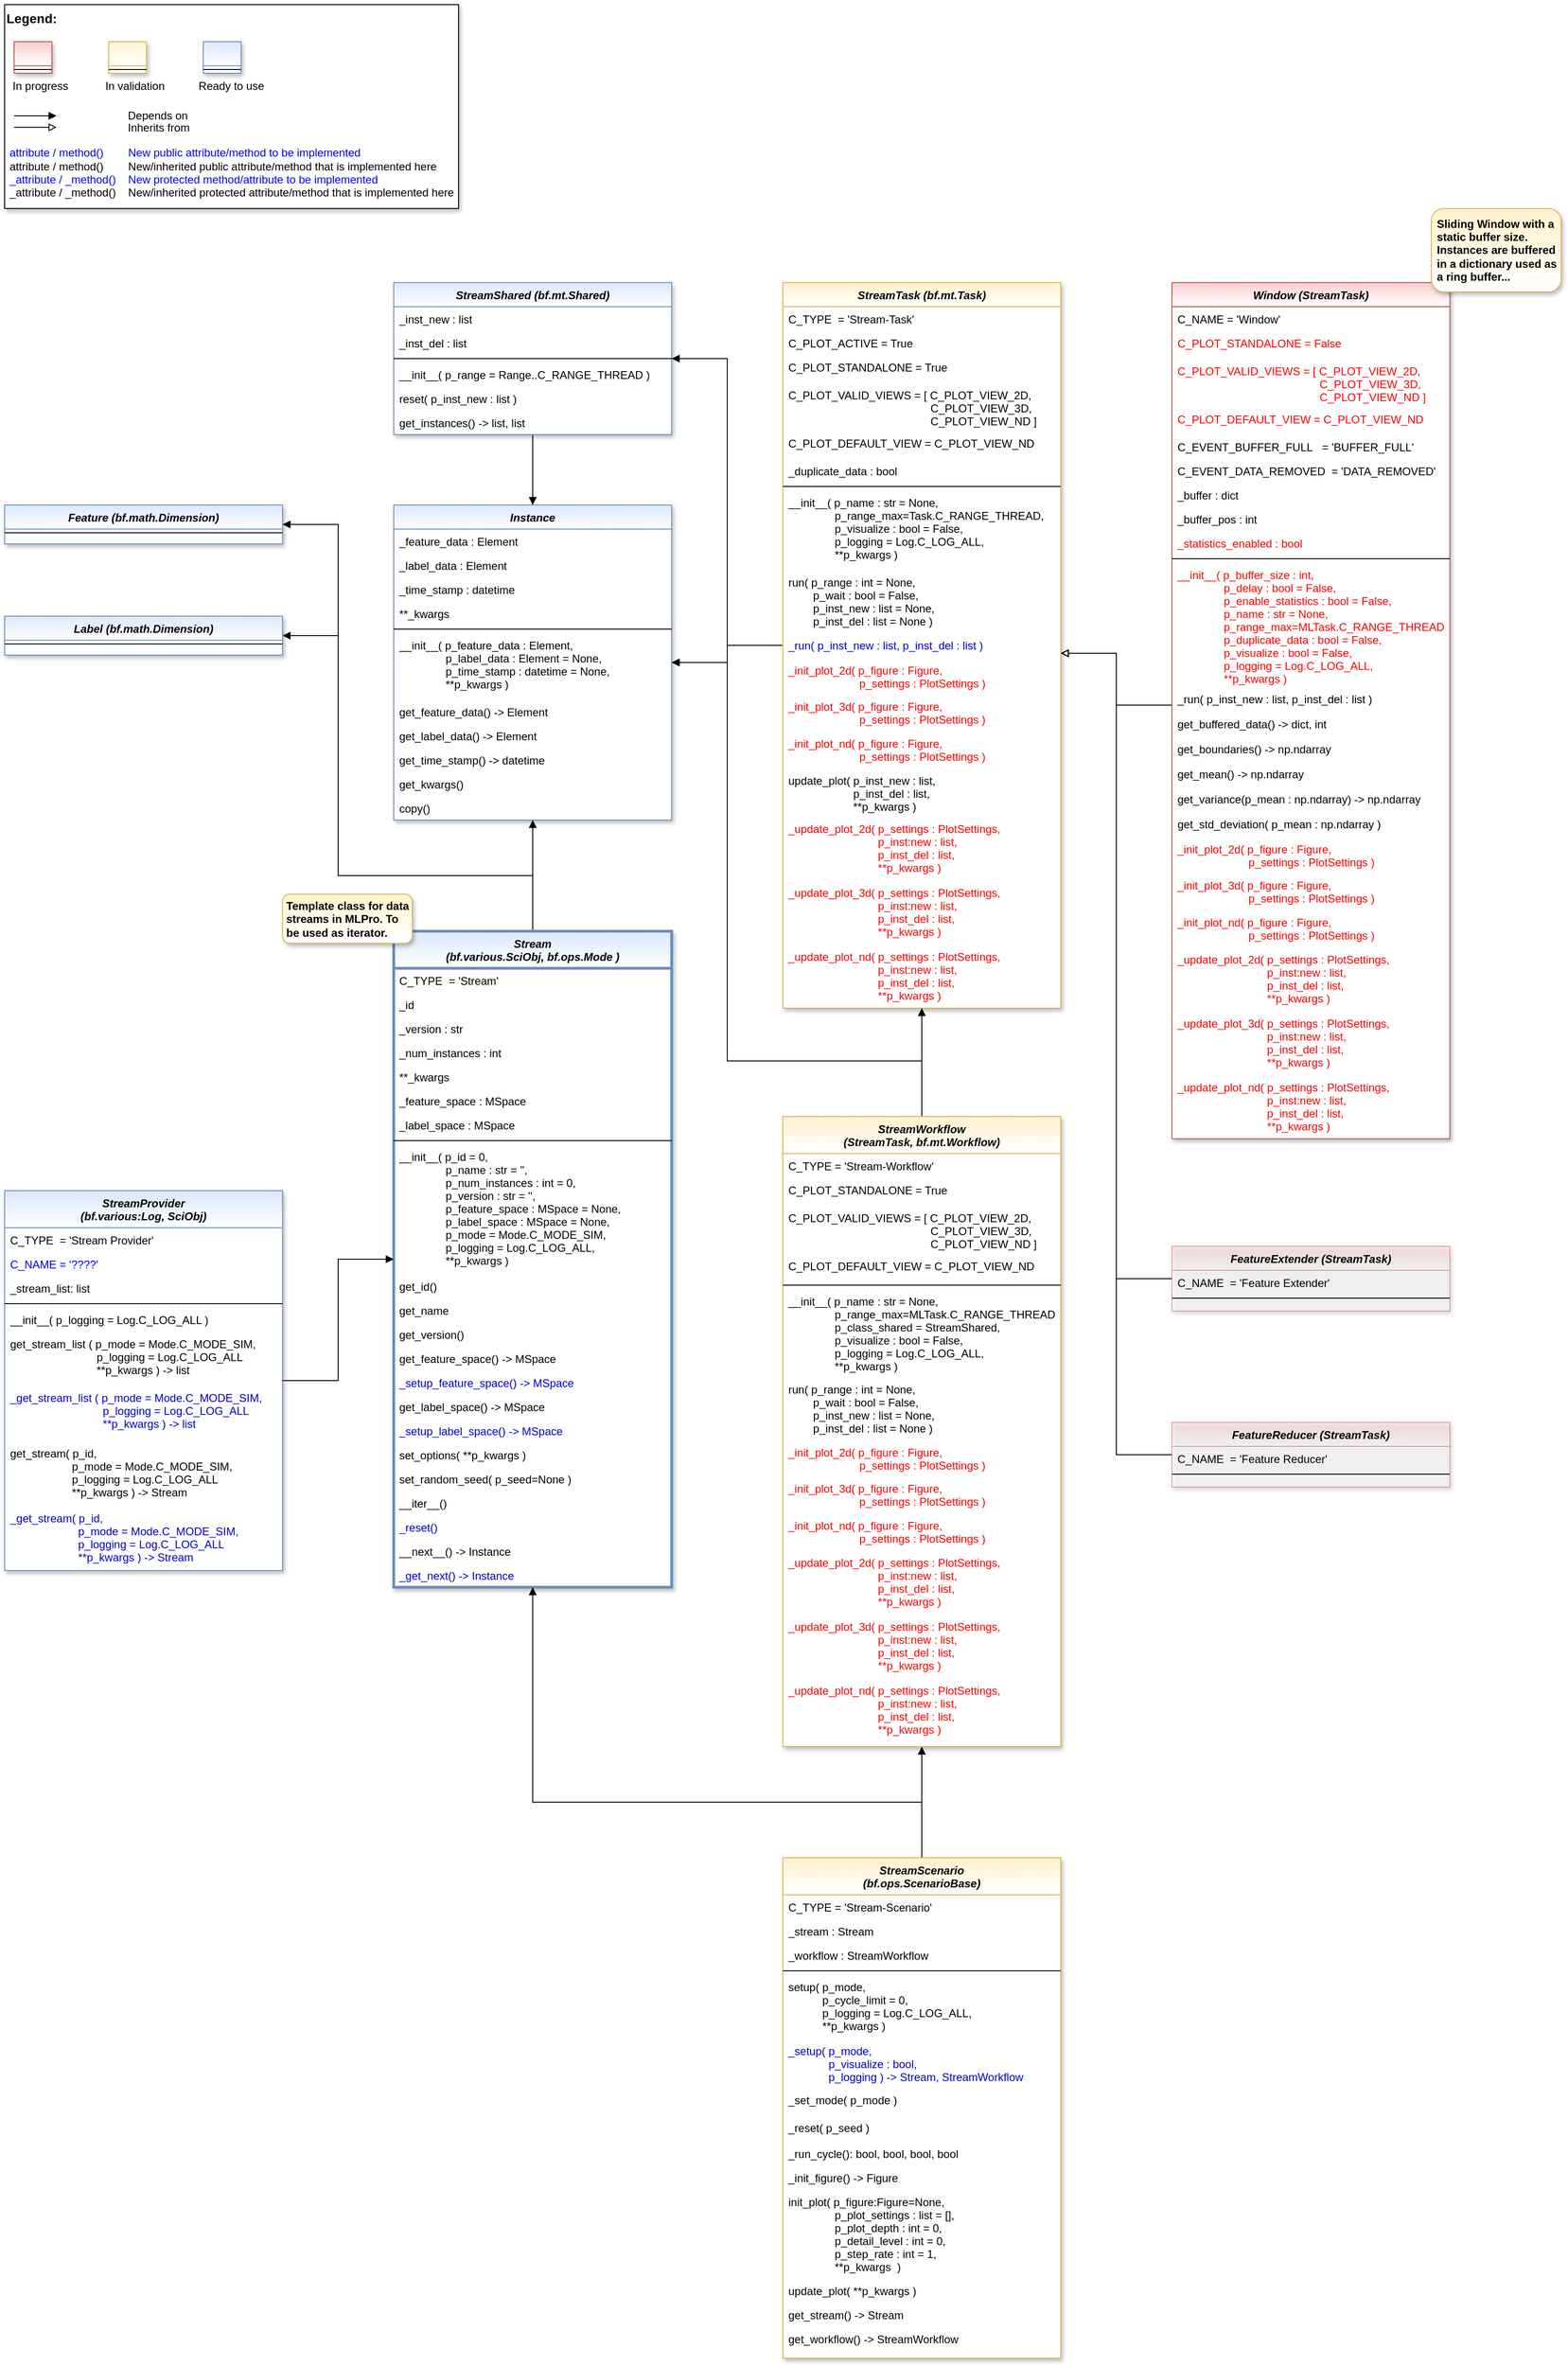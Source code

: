<mxfile version="20.3.0" type="device"><diagram id="C5RBs43oDa-KdzZeNtuy" name="Page-1"><mxGraphModel dx="1378" dy="905" grid="1" gridSize="10" guides="1" tooltips="1" connect="1" arrows="1" fold="1" page="1" pageScale="1" pageWidth="2336" pageHeight="1654" math="0" shadow="0"><root><mxCell id="WIyWlLk6GJQsqaUBKTNV-0"/><mxCell id="WIyWlLk6GJQsqaUBKTNV-1" parent="WIyWlLk6GJQsqaUBKTNV-0"/><mxCell id="fcJVb3HREh7NScvAmxeq-0" value="" style="group" parent="WIyWlLk6GJQsqaUBKTNV-1" vertex="1" connectable="0"><mxGeometry x="40" y="40" width="490" height="220" as="geometry"/></mxCell><mxCell id="fcJVb3HREh7NScvAmxeq-1" value="&lt;font color=&quot;#000000&quot; size=&quot;1&quot;&gt;&lt;b style=&quot;font-size: 14px&quot;&gt;Legend:&lt;br&gt;&lt;/b&gt;&lt;/font&gt;&lt;br&gt;&lt;br&gt;&lt;br&gt;&lt;font color=&quot;#0000ff&quot; style=&quot;font-size: 6px&quot;&gt;&lt;br&gt;&lt;/font&gt;&lt;span style=&quot;color: rgb(0 , 0 , 0)&quot;&gt;&lt;font style=&quot;font-size: 4px&quot;&gt;&amp;nbsp; &amp;nbsp;&lt;/font&gt;&amp;nbsp;In progress&amp;nbsp; &amp;nbsp; &amp;nbsp; &amp;nbsp; &amp;nbsp; &amp;nbsp; In validation&amp;nbsp; &amp;nbsp; &amp;nbsp; &amp;nbsp; &amp;nbsp; &amp;nbsp;Ready to use&lt;/span&gt;&lt;font color=&quot;#000000&quot;&gt;&amp;nbsp;&lt;br&gt;&lt;/font&gt;&lt;font color=&quot;#0000ff&quot;&gt;&lt;br&gt;&lt;br&gt;&lt;br&gt;&lt;br&gt;&amp;nbsp;attribute / method()&amp;nbsp; &amp;nbsp; &amp;nbsp; &amp;nbsp; New public attribute/method to be implemented&lt;/font&gt;&lt;br&gt;&lt;font color=&quot;#000000&quot;&gt;&amp;nbsp;&lt;/font&gt;&lt;font color=&quot;#000000&quot;&gt;attribute / method()&lt;span&gt;&#9;&lt;/span&gt;&amp;nbsp; &amp;nbsp; &amp;nbsp; &amp;nbsp;New/inherited public attribute/method that is implemented here&lt;br&gt;&lt;/font&gt;&lt;font color=&quot;#0000ff&quot;&gt;&amp;nbsp;_attribute /&amp;nbsp;&lt;/font&gt;&lt;font color=&quot;#0000ff&quot;&gt;_method()&amp;nbsp; &amp;nbsp; New protected method/attribute to be implemented&lt;/font&gt;&lt;br&gt;&lt;font color=&quot;#000000&quot;&gt;&amp;nbsp;_attribute / _method()&amp;nbsp; &amp;nbsp; New/inherited protected attribute/method that is implemented here&lt;br&gt;&lt;/font&gt;&lt;font color=&quot;#000000&quot;&gt;&lt;br&gt;&lt;br&gt;&lt;br&gt;&lt;br&gt;&lt;br&gt;&lt;/font&gt;" style="text;html=1;align=left;verticalAlign=top;whiteSpace=wrap;rounded=0;fontColor=#006600;strokeColor=#000000;shadow=1;fillColor=#ffffff;" parent="fcJVb3HREh7NScvAmxeq-0" vertex="1"><mxGeometry width="490.0" height="220" as="geometry"/></mxCell><mxCell id="fcJVb3HREh7NScvAmxeq-2" value="Depends on" style="endArrow=block;html=1;labelPosition=right;verticalLabelPosition=middle;align=left;verticalAlign=middle;endFill=1;fontSize=12;" parent="fcJVb3HREh7NScvAmxeq-0" edge="1"><mxGeometry x="-1623.125" y="-2180" width="51.042" height="50" as="geometry"><mxPoint x="10.208" y="120.003" as="sourcePoint"/><mxPoint x="55.991" y="120.003" as="targetPoint"/><mxPoint x="98" as="offset"/><Array as="points"><mxPoint x="30.625" y="120"/></Array></mxGeometry></mxCell><mxCell id="fcJVb3HREh7NScvAmxeq-3" value="Inherits from" style="endArrow=block;html=1;labelPosition=right;verticalLabelPosition=middle;align=left;verticalAlign=middle;endFill=0;fontSize=12;" parent="fcJVb3HREh7NScvAmxeq-0" edge="1"><mxGeometry x="-1623.125" y="-2180" width="51.042" height="50" as="geometry"><mxPoint x="10.208" y="132.385" as="sourcePoint"/><mxPoint x="55.991" y="132.385" as="targetPoint"/><mxPoint x="98" y="1" as="offset"/></mxGeometry></mxCell><mxCell id="fcJVb3HREh7NScvAmxeq-4" value="" style="swimlane;fontStyle=3;align=center;verticalAlign=top;childLayout=stackLayout;horizontal=1;startSize=26;horizontalStack=0;resizeParent=1;resizeLast=0;collapsible=1;marginBottom=0;rounded=0;shadow=1;strokeWidth=1;fillColor=#f8cecc;strokeColor=#b85450;gradientColor=#ffffff;swimlaneFillColor=#ffffff;" parent="fcJVb3HREh7NScvAmxeq-0" vertex="1"><mxGeometry x="10.208" y="40" width="40.833" height="34" as="geometry"><mxRectangle x="230" y="140" width="160" height="26" as="alternateBounds"/></mxGeometry></mxCell><mxCell id="fcJVb3HREh7NScvAmxeq-5" value="" style="line;html=1;strokeWidth=1;align=left;verticalAlign=middle;spacingTop=-1;spacingLeft=3;spacingRight=3;rotatable=0;labelPosition=right;points=[];portConstraint=eastwest;" parent="fcJVb3HREh7NScvAmxeq-4" vertex="1"><mxGeometry y="26" width="40.833" height="8" as="geometry"/></mxCell><mxCell id="fcJVb3HREh7NScvAmxeq-6" value="" style="swimlane;fontStyle=3;align=center;verticalAlign=top;childLayout=stackLayout;horizontal=1;startSize=26;horizontalStack=0;resizeParent=1;resizeLast=0;collapsible=1;marginBottom=0;rounded=0;shadow=1;strokeWidth=1;fillColor=#fff2cc;strokeColor=#d6b656;gradientColor=#ffffff;swimlaneFillColor=#ffffff;" parent="fcJVb3HREh7NScvAmxeq-0" vertex="1"><mxGeometry x="112.292" y="40" width="40.833" height="34" as="geometry"><mxRectangle x="230" y="140" width="160" height="26" as="alternateBounds"/></mxGeometry></mxCell><mxCell id="fcJVb3HREh7NScvAmxeq-7" value="" style="line;html=1;strokeWidth=1;align=left;verticalAlign=middle;spacingTop=-1;spacingLeft=3;spacingRight=3;rotatable=0;labelPosition=right;points=[];portConstraint=eastwest;" parent="fcJVb3HREh7NScvAmxeq-6" vertex="1"><mxGeometry y="26" width="40.833" height="8" as="geometry"/></mxCell><mxCell id="fcJVb3HREh7NScvAmxeq-8" value="" style="swimlane;fontStyle=3;align=center;verticalAlign=top;childLayout=stackLayout;horizontal=1;startSize=26;horizontalStack=0;resizeParent=1;resizeLast=0;collapsible=1;marginBottom=0;rounded=0;shadow=1;strokeWidth=1;fillColor=#dae8fc;strokeColor=#6c8ebf;gradientColor=#ffffff;swimlaneFillColor=#ffffff;" parent="fcJVb3HREh7NScvAmxeq-0" vertex="1"><mxGeometry x="214.375" y="40" width="40.833" height="34" as="geometry"><mxRectangle x="230" y="140" width="160" height="26" as="alternateBounds"/></mxGeometry></mxCell><mxCell id="fcJVb3HREh7NScvAmxeq-9" value="" style="line;html=1;strokeWidth=1;align=left;verticalAlign=middle;spacingTop=-1;spacingLeft=3;spacingRight=3;rotatable=0;labelPosition=right;points=[];portConstraint=eastwest;" parent="fcJVb3HREh7NScvAmxeq-8" vertex="1"><mxGeometry y="26" width="40.833" height="8" as="geometry"/></mxCell><mxCell id="0HOuc_ZC-lM9Gi3n_zQz-6" style="edgeStyle=orthogonalEdgeStyle;rounded=0;orthogonalLoop=1;jettySize=auto;html=1;entryX=0.5;entryY=1;entryDx=0;entryDy=0;fontColor=#0000FF;endArrow=block;endFill=1;exitX=0.5;exitY=0;exitDx=0;exitDy=0;" parent="WIyWlLk6GJQsqaUBKTNV-1" source="fdyP1tWBDfPf_pqGQ-dC-17" target="0HOuc_ZC-lM9Gi3n_zQz-2" edge="1"><mxGeometry relative="1" as="geometry"/></mxCell><mxCell id="RSKbV2zeRG3LCpI3IIDX-0" style="edgeStyle=orthogonalEdgeStyle;rounded=0;orthogonalLoop=1;jettySize=auto;html=1;endArrow=block;endFill=1;exitX=0.5;exitY=0;exitDx=0;exitDy=0;" parent="WIyWlLk6GJQsqaUBKTNV-1" source="fdyP1tWBDfPf_pqGQ-dC-17" target="kTaiGCgiYpQkT8_9wVBT-0" edge="1"><mxGeometry relative="1" as="geometry"><Array as="points"><mxPoint x="610" y="980"/><mxPoint x="400" y="980"/><mxPoint x="400" y="721"/></Array></mxGeometry></mxCell><mxCell id="RSKbV2zeRG3LCpI3IIDX-1" style="edgeStyle=orthogonalEdgeStyle;rounded=0;orthogonalLoop=1;jettySize=auto;html=1;endArrow=block;endFill=1;exitX=0.5;exitY=0;exitDx=0;exitDy=0;" parent="WIyWlLk6GJQsqaUBKTNV-1" source="fdyP1tWBDfPf_pqGQ-dC-17" target="fdyP1tWBDfPf_pqGQ-dC-86" edge="1"><mxGeometry relative="1" as="geometry"><Array as="points"><mxPoint x="610" y="980"/><mxPoint x="400" y="980"/><mxPoint x="400" y="601"/></Array></mxGeometry></mxCell><mxCell id="fdyP1tWBDfPf_pqGQ-dC-17" value="Stream &#10;(bf.various.SciObj, bf.ops.Mode )" style="swimlane;fontStyle=3;align=center;verticalAlign=top;childLayout=stackLayout;horizontal=1;startSize=40;horizontalStack=0;resizeParent=1;resizeLast=0;collapsible=1;marginBottom=0;rounded=0;shadow=1;strokeWidth=3;fillColor=#dae8fc;strokeColor=#6c8ebf;swimlaneFillColor=#ffffff;gradientColor=#FFFFFF;" parent="WIyWlLk6GJQsqaUBKTNV-1" vertex="1"><mxGeometry x="460" y="1040" width="300" height="708" as="geometry"><mxRectangle x="230" y="140" width="160" height="26" as="alternateBounds"/></mxGeometry></mxCell><mxCell id="fdyP1tWBDfPf_pqGQ-dC-34" value="C_TYPE  = 'Stream'" style="text;align=left;verticalAlign=top;spacingLeft=4;spacingRight=4;overflow=hidden;rotatable=0;points=[[0,0.5],[1,0.5]];portConstraint=eastwest;" parent="fdyP1tWBDfPf_pqGQ-dC-17" vertex="1"><mxGeometry y="40" width="300" height="26" as="geometry"/></mxCell><mxCell id="vPPEOoDW9KpNT7AUMtWx-0" value="_id" style="text;align=left;verticalAlign=top;spacingLeft=4;spacingRight=4;overflow=hidden;rotatable=0;points=[[0,0.5],[1,0.5]];portConstraint=eastwest;" parent="fdyP1tWBDfPf_pqGQ-dC-17" vertex="1"><mxGeometry y="66" width="300" height="26" as="geometry"/></mxCell><mxCell id="vPPEOoDW9KpNT7AUMtWx-2" value="_version : str" style="text;align=left;verticalAlign=top;spacingLeft=4;spacingRight=4;overflow=hidden;rotatable=0;points=[[0,0.5],[1,0.5]];portConstraint=eastwest;" parent="fdyP1tWBDfPf_pqGQ-dC-17" vertex="1"><mxGeometry y="92" width="300" height="26" as="geometry"/></mxCell><mxCell id="vPPEOoDW9KpNT7AUMtWx-7" value="_num_instances : int" style="text;align=left;verticalAlign=top;spacingLeft=4;spacingRight=4;overflow=hidden;rotatable=0;points=[[0,0.5],[1,0.5]];portConstraint=eastwest;" parent="fdyP1tWBDfPf_pqGQ-dC-17" vertex="1"><mxGeometry y="118" width="300" height="26" as="geometry"/></mxCell><mxCell id="0HOuc_ZC-lM9Gi3n_zQz-0" value="**_kwargs" style="text;align=left;verticalAlign=top;spacingLeft=4;spacingRight=4;overflow=hidden;rotatable=0;points=[[0,0.5],[1,0.5]];portConstraint=eastwest;" parent="fdyP1tWBDfPf_pqGQ-dC-17" vertex="1"><mxGeometry y="144" width="300" height="26" as="geometry"/></mxCell><mxCell id="fdyP1tWBDfPf_pqGQ-dC-101" value="_feature_space : MSpace" style="text;align=left;verticalAlign=top;spacingLeft=4;spacingRight=4;overflow=hidden;rotatable=0;points=[[0,0.5],[1,0.5]];portConstraint=eastwest;" parent="fdyP1tWBDfPf_pqGQ-dC-17" vertex="1"><mxGeometry y="170" width="300" height="26" as="geometry"/></mxCell><mxCell id="kTaiGCgiYpQkT8_9wVBT-5" value="_label_space : MSpace" style="text;align=left;verticalAlign=top;spacingLeft=4;spacingRight=4;overflow=hidden;rotatable=0;points=[[0,0.5],[1,0.5]];portConstraint=eastwest;" parent="fdyP1tWBDfPf_pqGQ-dC-17" vertex="1"><mxGeometry y="196" width="300" height="26" as="geometry"/></mxCell><mxCell id="fdyP1tWBDfPf_pqGQ-dC-19" value="" style="line;html=1;strokeWidth=1;align=left;verticalAlign=middle;spacingTop=-1;spacingLeft=3;spacingRight=3;rotatable=0;labelPosition=right;points=[];portConstraint=eastwest;" parent="fdyP1tWBDfPf_pqGQ-dC-17" vertex="1"><mxGeometry y="222" width="300" height="8" as="geometry"/></mxCell><mxCell id="fdyP1tWBDfPf_pqGQ-dC-90" value="__init__( p_id = 0,&#10;               p_name : str = '',&#10;               p_num_instances : int = 0,&#10;               p_version : str = '',&#10;               p_feature_space : MSpace = None,&#10;               p_label_space : MSpace = None,&#10;               p_mode = Mode.C_MODE_SIM,&#10;               p_logging = Log.C_LOG_ALL,&#10;               **p_kwargs )" style="text;align=left;verticalAlign=top;spacingLeft=4;spacingRight=4;overflow=hidden;rotatable=0;points=[[0,0.5],[1,0.5]];portConstraint=eastwest;" parent="fdyP1tWBDfPf_pqGQ-dC-17" vertex="1"><mxGeometry y="230" width="300" height="140" as="geometry"/></mxCell><mxCell id="vPPEOoDW9KpNT7AUMtWx-4" value="get_id()" style="text;align=left;verticalAlign=top;spacingLeft=4;spacingRight=4;overflow=hidden;rotatable=0;points=[[0,0.5],[1,0.5]];portConstraint=eastwest;" parent="fdyP1tWBDfPf_pqGQ-dC-17" vertex="1"><mxGeometry y="370" width="300" height="26" as="geometry"/></mxCell><mxCell id="vPPEOoDW9KpNT7AUMtWx-6" value="get_name" style="text;align=left;verticalAlign=top;spacingLeft=4;spacingRight=4;overflow=hidden;rotatable=0;points=[[0,0.5],[1,0.5]];portConstraint=eastwest;" parent="fdyP1tWBDfPf_pqGQ-dC-17" vertex="1"><mxGeometry y="396" width="300" height="26" as="geometry"/></mxCell><mxCell id="vPPEOoDW9KpNT7AUMtWx-5" value="get_version()" style="text;align=left;verticalAlign=top;spacingLeft=4;spacingRight=4;overflow=hidden;rotatable=0;points=[[0,0.5],[1,0.5]];portConstraint=eastwest;" parent="fdyP1tWBDfPf_pqGQ-dC-17" vertex="1"><mxGeometry y="422" width="300" height="26" as="geometry"/></mxCell><mxCell id="fdyP1tWBDfPf_pqGQ-dC-99" value="get_feature_space() -&gt; MSpace" style="text;align=left;verticalAlign=top;spacingLeft=4;spacingRight=4;overflow=hidden;rotatable=0;points=[[0,0.5],[1,0.5]];portConstraint=eastwest;fontColor=default;" parent="fdyP1tWBDfPf_pqGQ-dC-17" vertex="1"><mxGeometry y="448" width="300" height="26" as="geometry"/></mxCell><mxCell id="UfZMX7lJKY_mjSNmI5RH-0" value="_setup_feature_space() -&gt; MSpace" style="text;align=left;verticalAlign=top;spacingLeft=4;spacingRight=4;overflow=hidden;rotatable=0;points=[[0,0.5],[1,0.5]];portConstraint=eastwest;fontColor=#0000CC;" parent="fdyP1tWBDfPf_pqGQ-dC-17" vertex="1"><mxGeometry y="474" width="300" height="26" as="geometry"/></mxCell><mxCell id="kTaiGCgiYpQkT8_9wVBT-13" value="get_label_space() -&gt; MSpace" style="text;align=left;verticalAlign=top;spacingLeft=4;spacingRight=4;overflow=hidden;rotatable=0;points=[[0,0.5],[1,0.5]];portConstraint=eastwest;fontColor=default;" parent="fdyP1tWBDfPf_pqGQ-dC-17" vertex="1"><mxGeometry y="500" width="300" height="26" as="geometry"/></mxCell><mxCell id="UfZMX7lJKY_mjSNmI5RH-1" value="_setup_label_space() -&gt; MSpace" style="text;align=left;verticalAlign=top;spacingLeft=4;spacingRight=4;overflow=hidden;rotatable=0;points=[[0,0.5],[1,0.5]];portConstraint=eastwest;fontColor=#0000CC;" parent="fdyP1tWBDfPf_pqGQ-dC-17" vertex="1"><mxGeometry y="526" width="300" height="26" as="geometry"/></mxCell><mxCell id="edNCnOU9oBRVXEjB64Uq-0" value="set_options( **p_kwargs )" style="text;align=left;verticalAlign=top;spacingLeft=4;spacingRight=4;overflow=hidden;rotatable=0;points=[[0,0.5],[1,0.5]];portConstraint=eastwest;" parent="fdyP1tWBDfPf_pqGQ-dC-17" vertex="1"><mxGeometry y="552" width="300" height="26" as="geometry"/></mxCell><mxCell id="Ajybz86HG5WaPH0bxO3k-0" value="set_random_seed( p_seed=None )" style="text;align=left;verticalAlign=top;spacingLeft=4;spacingRight=4;overflow=hidden;rotatable=0;points=[[0,0.5],[1,0.5]];portConstraint=eastwest;fontColor=default;" parent="fdyP1tWBDfPf_pqGQ-dC-17" vertex="1"><mxGeometry y="578" width="300" height="26" as="geometry"/></mxCell><mxCell id="Ajybz86HG5WaPH0bxO3k-1" value="__iter__()" style="text;align=left;verticalAlign=top;spacingLeft=4;spacingRight=4;overflow=hidden;rotatable=0;points=[[0,0.5],[1,0.5]];portConstraint=eastwest;fontColor=default;" parent="fdyP1tWBDfPf_pqGQ-dC-17" vertex="1"><mxGeometry y="604" width="300" height="26" as="geometry"/></mxCell><mxCell id="fdyP1tWBDfPf_pqGQ-dC-120" value="_reset()" style="text;align=left;verticalAlign=top;spacingLeft=4;spacingRight=4;overflow=hidden;rotatable=0;points=[[0,0.5],[1,0.5]];portConstraint=eastwest;fontColor=#0000CC;" parent="fdyP1tWBDfPf_pqGQ-dC-17" vertex="1"><mxGeometry y="630" width="300" height="26" as="geometry"/></mxCell><mxCell id="Ajybz86HG5WaPH0bxO3k-2" value="__next__() -&gt; Instance" style="text;align=left;verticalAlign=top;spacingLeft=4;spacingRight=4;overflow=hidden;rotatable=0;points=[[0,0.5],[1,0.5]];portConstraint=eastwest;fontColor=default;" parent="fdyP1tWBDfPf_pqGQ-dC-17" vertex="1"><mxGeometry y="656" width="300" height="26" as="geometry"/></mxCell><mxCell id="0HOuc_ZC-lM9Gi3n_zQz-4" value="_get_next() -&gt; Instance" style="text;align=left;verticalAlign=top;spacingLeft=4;spacingRight=4;overflow=hidden;rotatable=0;points=[[0,0.5],[1,0.5]];portConstraint=eastwest;fontColor=#0000CC;" parent="fdyP1tWBDfPf_pqGQ-dC-17" vertex="1"><mxGeometry y="682" width="300" height="26" as="geometry"/></mxCell><mxCell id="fdyP1tWBDfPf_pqGQ-dC-86" value="Feature (bf.math.Dimension)" style="swimlane;fontStyle=3;align=center;verticalAlign=top;childLayout=stackLayout;horizontal=1;startSize=26;horizontalStack=0;resizeParent=1;resizeLast=0;collapsible=1;marginBottom=0;rounded=0;shadow=1;strokeWidth=1;fillColor=#dae8fc;strokeColor=#6c8ebf;swimlaneFillColor=#ffffff;gradientColor=#ffffff;" parent="WIyWlLk6GJQsqaUBKTNV-1" vertex="1"><mxGeometry x="40" y="580" width="300" height="42" as="geometry"><mxRectangle x="230" y="140" width="160" height="26" as="alternateBounds"/></mxGeometry></mxCell><mxCell id="fdyP1tWBDfPf_pqGQ-dC-89" value="" style="line;html=1;strokeWidth=1;align=left;verticalAlign=middle;spacingTop=-1;spacingLeft=3;spacingRight=3;rotatable=0;labelPosition=right;points=[];portConstraint=eastwest;" parent="fdyP1tWBDfPf_pqGQ-dC-86" vertex="1"><mxGeometry y="26" width="300" height="8" as="geometry"/></mxCell><mxCell id="0HOuc_ZC-lM9Gi3n_zQz-2" value="Instance" style="swimlane;fontStyle=3;align=center;verticalAlign=top;childLayout=stackLayout;horizontal=1;startSize=26;horizontalStack=0;resizeParent=1;resizeLast=0;collapsible=1;marginBottom=0;rounded=0;shadow=1;strokeWidth=1;fillColor=#dae8fc;strokeColor=#6c8ebf;swimlaneFillColor=#ffffff;gradientColor=#FFFFFF;" parent="WIyWlLk6GJQsqaUBKTNV-1" vertex="1"><mxGeometry x="460" y="580" width="300" height="340" as="geometry"><mxRectangle x="230" y="140" width="160" height="26" as="alternateBounds"/></mxGeometry></mxCell><mxCell id="kTaiGCgiYpQkT8_9wVBT-6" value="_feature_data : Element" style="text;align=left;verticalAlign=top;spacingLeft=4;spacingRight=4;overflow=hidden;rotatable=0;points=[[0,0.5],[1,0.5]];portConstraint=eastwest;" parent="0HOuc_ZC-lM9Gi3n_zQz-2" vertex="1"><mxGeometry y="26" width="300" height="26" as="geometry"/></mxCell><mxCell id="kTaiGCgiYpQkT8_9wVBT-7" value="_label_data : Element" style="text;align=left;verticalAlign=top;spacingLeft=4;spacingRight=4;overflow=hidden;rotatable=0;points=[[0,0.5],[1,0.5]];portConstraint=eastwest;" parent="0HOuc_ZC-lM9Gi3n_zQz-2" vertex="1"><mxGeometry y="52" width="300" height="26" as="geometry"/></mxCell><mxCell id="2KSlahsFHzapF2YDmUBw-0" value="_time_stamp : datetime" style="text;align=left;verticalAlign=top;spacingLeft=4;spacingRight=4;overflow=hidden;rotatable=0;points=[[0,0.5],[1,0.5]];portConstraint=eastwest;fontColor=default;" parent="0HOuc_ZC-lM9Gi3n_zQz-2" vertex="1"><mxGeometry y="78" width="300" height="26" as="geometry"/></mxCell><mxCell id="kTaiGCgiYpQkT8_9wVBT-14" value="**_kwargs" style="text;align=left;verticalAlign=top;spacingLeft=4;spacingRight=4;overflow=hidden;rotatable=0;points=[[0,0.5],[1,0.5]];portConstraint=eastwest;" parent="0HOuc_ZC-lM9Gi3n_zQz-2" vertex="1"><mxGeometry y="104" width="300" height="26" as="geometry"/></mxCell><mxCell id="0HOuc_ZC-lM9Gi3n_zQz-3" value="" style="line;html=1;strokeWidth=1;align=left;verticalAlign=middle;spacingTop=-1;spacingLeft=3;spacingRight=3;rotatable=0;labelPosition=right;points=[];portConstraint=eastwest;" parent="0HOuc_ZC-lM9Gi3n_zQz-2" vertex="1"><mxGeometry y="130" width="300" height="8" as="geometry"/></mxCell><mxCell id="kTaiGCgiYpQkT8_9wVBT-10" value="__init__( p_feature_data : Element,&#10;               p_label_data : Element = None,&#10;               p_time_stamp : datetime = None,&#10;               **p_kwargs )" style="text;align=left;verticalAlign=top;spacingLeft=4;spacingRight=4;overflow=hidden;rotatable=0;points=[[0,0.5],[1,0.5]];portConstraint=eastwest;" parent="0HOuc_ZC-lM9Gi3n_zQz-2" vertex="1"><mxGeometry y="138" width="300" height="72" as="geometry"/></mxCell><mxCell id="kTaiGCgiYpQkT8_9wVBT-8" value="get_feature_data() -&gt; Element" style="text;align=left;verticalAlign=top;spacingLeft=4;spacingRight=4;overflow=hidden;rotatable=0;points=[[0,0.5],[1,0.5]];portConstraint=eastwest;" parent="0HOuc_ZC-lM9Gi3n_zQz-2" vertex="1"><mxGeometry y="210" width="300" height="26" as="geometry"/></mxCell><mxCell id="kTaiGCgiYpQkT8_9wVBT-9" value="get_label_data() -&gt; Element" style="text;align=left;verticalAlign=top;spacingLeft=4;spacingRight=4;overflow=hidden;rotatable=0;points=[[0,0.5],[1,0.5]];portConstraint=eastwest;" parent="0HOuc_ZC-lM9Gi3n_zQz-2" vertex="1"><mxGeometry y="236" width="300" height="26" as="geometry"/></mxCell><mxCell id="2KSlahsFHzapF2YDmUBw-1" value="get_time_stamp() -&gt; datetime" style="text;align=left;verticalAlign=top;spacingLeft=4;spacingRight=4;overflow=hidden;rotatable=0;points=[[0,0.5],[1,0.5]];portConstraint=eastwest;fontColor=default;" parent="0HOuc_ZC-lM9Gi3n_zQz-2" vertex="1"><mxGeometry y="262" width="300" height="26" as="geometry"/></mxCell><mxCell id="kTaiGCgiYpQkT8_9wVBT-15" value="get_kwargs()" style="text;align=left;verticalAlign=top;spacingLeft=4;spacingRight=4;overflow=hidden;rotatable=0;points=[[0,0.5],[1,0.5]];portConstraint=eastwest;" parent="0HOuc_ZC-lM9Gi3n_zQz-2" vertex="1"><mxGeometry y="288" width="300" height="26" as="geometry"/></mxCell><mxCell id="KjDijWp8GwtKmB_fRuzF-0" value="copy()" style="text;align=left;verticalAlign=top;spacingLeft=4;spacingRight=4;overflow=hidden;rotatable=0;points=[[0,0.5],[1,0.5]];portConstraint=eastwest;" parent="0HOuc_ZC-lM9Gi3n_zQz-2" vertex="1"><mxGeometry y="314" width="300" height="26" as="geometry"/></mxCell><mxCell id="s7eYJnaDh4DdACU20ck2-0" value="StreamProvider &#10;(bf.various:Log, SciObj)" style="swimlane;fontStyle=3;align=center;verticalAlign=top;childLayout=stackLayout;horizontal=1;startSize=40;horizontalStack=0;resizeParent=1;resizeLast=0;collapsible=1;marginBottom=0;rounded=0;shadow=1;strokeWidth=1;fillColor=#dae8fc;strokeColor=#6c8ebf;swimlaneFillColor=#ffffff;gradientColor=#FFFFFF;" parent="WIyWlLk6GJQsqaUBKTNV-1" vertex="1"><mxGeometry x="40" y="1320" width="300" height="410" as="geometry"><mxRectangle x="230" y="140" width="160" height="26" as="alternateBounds"/></mxGeometry></mxCell><mxCell id="s7eYJnaDh4DdACU20ck2-1" value="C_TYPE  = 'Stream Provider'" style="text;align=left;verticalAlign=top;spacingLeft=4;spacingRight=4;overflow=hidden;rotatable=0;points=[[0,0.5],[1,0.5]];portConstraint=eastwest;" parent="s7eYJnaDh4DdACU20ck2-0" vertex="1"><mxGeometry y="40" width="300" height="26" as="geometry"/></mxCell><mxCell id="s7eYJnaDh4DdACU20ck2-2" value="C_NAME = '????'" style="text;align=left;verticalAlign=top;spacingLeft=4;spacingRight=4;overflow=hidden;rotatable=0;points=[[0,0.5],[1,0.5]];portConstraint=eastwest;fontColor=#0000FF;" parent="s7eYJnaDh4DdACU20ck2-0" vertex="1"><mxGeometry y="66" width="300" height="26" as="geometry"/></mxCell><mxCell id="EQkAqW6r7q-euxEYXLrZ-5" value="_stream_list: list" style="text;align=left;verticalAlign=top;spacingLeft=4;spacingRight=4;overflow=hidden;rotatable=0;points=[[0,0.5],[1,0.5]];portConstraint=eastwest;fontColor=default;" parent="s7eYJnaDh4DdACU20ck2-0" vertex="1"><mxGeometry y="92" width="300" height="26" as="geometry"/></mxCell><mxCell id="s7eYJnaDh4DdACU20ck2-3" value="" style="line;html=1;strokeWidth=1;align=left;verticalAlign=middle;spacingTop=-1;spacingLeft=3;spacingRight=3;rotatable=0;labelPosition=right;points=[];portConstraint=eastwest;" parent="s7eYJnaDh4DdACU20ck2-0" vertex="1"><mxGeometry y="118" width="300" height="8" as="geometry"/></mxCell><mxCell id="s7eYJnaDh4DdACU20ck2-17" value="__init__( p_logging = Log.C_LOG_ALL )" style="text;align=left;verticalAlign=top;spacingLeft=4;spacingRight=4;overflow=hidden;rotatable=0;points=[[0,0.5],[1,0.5]];portConstraint=eastwest;" parent="s7eYJnaDh4DdACU20ck2-0" vertex="1"><mxGeometry y="126" width="300" height="26" as="geometry"/></mxCell><mxCell id="nyGUMDUmRo4GMYcVAYQZ-1" value="get_stream_list ( p_mode = Mode.C_MODE_SIM,&#10;                            p_logging = Log.C_LOG_ALL &#10;                            **p_kwargs ) -&gt; list " style="text;align=left;verticalAlign=top;spacingLeft=4;spacingRight=4;overflow=hidden;rotatable=0;points=[[0,0.5],[1,0.5]];portConstraint=eastwest;" parent="s7eYJnaDh4DdACU20ck2-0" vertex="1"><mxGeometry y="152" width="300" height="58" as="geometry"/></mxCell><mxCell id="nyGUMDUmRo4GMYcVAYQZ-23" value="_get_stream_list ( p_mode = Mode.C_MODE_SIM,&#10;                              p_logging = Log.C_LOG_ALL &#10;                              **p_kwargs ) -&gt; list " style="text;align=left;verticalAlign=top;spacingLeft=4;spacingRight=4;overflow=hidden;rotatable=0;points=[[0,0.5],[1,0.5]];portConstraint=eastwest;fontColor=#0000CC;" parent="s7eYJnaDh4DdACU20ck2-0" vertex="1"><mxGeometry y="210" width="300" height="60" as="geometry"/></mxCell><mxCell id="s7eYJnaDh4DdACU20ck2-5" value="get_stream( p_id, &#10;                    p_mode = Mode.C_MODE_SIM,&#10;                    p_logging = Log.C_LOG_ALL &#10;                    **p_kwargs ) -&gt; Stream " style="text;align=left;verticalAlign=top;spacingLeft=4;spacingRight=4;overflow=hidden;rotatable=0;points=[[0,0.5],[1,0.5]];portConstraint=eastwest;" parent="s7eYJnaDh4DdACU20ck2-0" vertex="1"><mxGeometry y="270" width="300" height="70" as="geometry"/></mxCell><mxCell id="nyGUMDUmRo4GMYcVAYQZ-0" value="_get_stream( p_id, &#10;                      p_mode = Mode.C_MODE_SIM,&#10;                      p_logging = Log.C_LOG_ALL &#10;                      **p_kwargs ) -&gt; Stream " style="text;align=left;verticalAlign=top;spacingLeft=4;spacingRight=4;overflow=hidden;rotatable=0;points=[[0,0.5],[1,0.5]];portConstraint=eastwest;fontColor=#0000CC;" parent="s7eYJnaDh4DdACU20ck2-0" vertex="1"><mxGeometry y="340" width="300" height="70" as="geometry"/></mxCell><mxCell id="s7eYJnaDh4DdACU20ck2-14" style="edgeStyle=orthogonalEdgeStyle;rounded=0;orthogonalLoop=1;jettySize=auto;html=1;endArrow=block;endFill=1;" parent="WIyWlLk6GJQsqaUBKTNV-1" source="s7eYJnaDh4DdACU20ck2-0" target="fdyP1tWBDfPf_pqGQ-dC-17" edge="1"><mxGeometry relative="1" as="geometry"><mxPoint x="340" y="1271" as="sourcePoint"/></mxGeometry></mxCell><mxCell id="kTaiGCgiYpQkT8_9wVBT-0" value="Label (bf.math.Dimension)" style="swimlane;fontStyle=3;align=center;verticalAlign=top;childLayout=stackLayout;horizontal=1;startSize=26;horizontalStack=0;resizeParent=1;resizeLast=0;collapsible=1;marginBottom=0;rounded=0;shadow=1;strokeWidth=1;fillColor=#dae8fc;strokeColor=#6c8ebf;swimlaneFillColor=#ffffff;gradientColor=#ffffff;" parent="WIyWlLk6GJQsqaUBKTNV-1" vertex="1"><mxGeometry x="40" y="700" width="300" height="42" as="geometry"><mxRectangle x="230" y="140" width="160" height="26" as="alternateBounds"/></mxGeometry></mxCell><mxCell id="kTaiGCgiYpQkT8_9wVBT-1" value="" style="line;html=1;strokeWidth=1;align=left;verticalAlign=middle;spacingTop=-1;spacingLeft=3;spacingRight=3;rotatable=0;labelPosition=right;points=[];portConstraint=eastwest;" parent="kTaiGCgiYpQkT8_9wVBT-0" vertex="1"><mxGeometry y="26" width="300" height="8" as="geometry"/></mxCell><mxCell id="snStFESme1t0pUEIyn34-18" style="edgeStyle=orthogonalEdgeStyle;rounded=0;orthogonalLoop=1;jettySize=auto;html=1;endArrow=block;endFill=1;" parent="WIyWlLk6GJQsqaUBKTNV-1" source="snStFESme1t0pUEIyn34-0" target="0HOuc_ZC-lM9Gi3n_zQz-2" edge="1"><mxGeometry relative="1" as="geometry"/></mxCell><mxCell id="gUQ-q-52XsLSWtc9X4ot-6" style="edgeStyle=orthogonalEdgeStyle;rounded=0;orthogonalLoop=1;jettySize=auto;html=1;endArrow=block;endFill=1;" parent="WIyWlLk6GJQsqaUBKTNV-1" source="snStFESme1t0pUEIyn34-0" target="gUQ-q-52XsLSWtc9X4ot-0" edge="1"><mxGeometry relative="1" as="geometry"/></mxCell><mxCell id="snStFESme1t0pUEIyn34-0" value="StreamTask (bf.mt.Task)" style="swimlane;fontStyle=3;align=center;verticalAlign=top;childLayout=stackLayout;horizontal=1;startSize=26;horizontalStack=0;resizeParent=1;resizeLast=0;collapsible=1;marginBottom=0;rounded=0;shadow=1;strokeWidth=1;fillColor=#fff2cc;strokeColor=#d6b656;swimlaneFillColor=#ffffff;gradientColor=#FFFFFF;" parent="WIyWlLk6GJQsqaUBKTNV-1" vertex="1"><mxGeometry x="880" y="340" width="300" height="783" as="geometry"><mxRectangle x="230" y="140" width="160" height="26" as="alternateBounds"/></mxGeometry></mxCell><mxCell id="snStFESme1t0pUEIyn34-1" value="C_TYPE  = 'Stream-Task'" style="text;align=left;verticalAlign=top;spacingLeft=4;spacingRight=4;overflow=hidden;rotatable=0;points=[[0,0.5],[1,0.5]];portConstraint=eastwest;" parent="snStFESme1t0pUEIyn34-0" vertex="1"><mxGeometry y="26" width="300" height="26" as="geometry"/></mxCell><mxCell id="snStFESme1t0pUEIyn34-2" value="C_PLOT_ACTIVE = True" style="text;align=left;verticalAlign=top;spacingLeft=4;spacingRight=4;overflow=hidden;rotatable=0;points=[[0,0.5],[1,0.5]];portConstraint=eastwest;fontColor=default;" parent="snStFESme1t0pUEIyn34-0" vertex="1"><mxGeometry y="52" width="300" height="26" as="geometry"/></mxCell><mxCell id="snStFESme1t0pUEIyn34-3" value="C_PLOT_STANDALONE = True" style="text;align=left;verticalAlign=top;spacingLeft=4;spacingRight=4;overflow=hidden;rotatable=0;points=[[0,0.5],[1,0.5]];portConstraint=eastwest;fontColor=default;" parent="snStFESme1t0pUEIyn34-0" vertex="1"><mxGeometry y="78" width="300" height="30" as="geometry"/></mxCell><mxCell id="snStFESme1t0pUEIyn34-4" value="C_PLOT_VALID_VIEWS = [ C_PLOT_VIEW_2D,&#10;                                              C_PLOT_VIEW_3D,&#10;                                              C_PLOT_VIEW_ND ]" style="text;align=left;verticalAlign=top;spacingLeft=4;spacingRight=4;overflow=hidden;rotatable=0;points=[[0,0.5],[1,0.5]];portConstraint=eastwest;fontColor=default;" parent="snStFESme1t0pUEIyn34-0" vertex="1"><mxGeometry y="108" width="300" height="52" as="geometry"/></mxCell><mxCell id="snStFESme1t0pUEIyn34-5" value="C_PLOT_DEFAULT_VIEW = C_PLOT_VIEW_ND" style="text;align=left;verticalAlign=top;spacingLeft=4;spacingRight=4;overflow=hidden;rotatable=0;points=[[0,0.5],[1,0.5]];portConstraint=eastwest;fontColor=default;" parent="snStFESme1t0pUEIyn34-0" vertex="1"><mxGeometry y="160" width="300" height="30" as="geometry"/></mxCell><mxCell id="snStFESme1t0pUEIyn34-6" value="_duplicate_data : bool" style="text;align=left;verticalAlign=top;spacingLeft=4;spacingRight=4;overflow=hidden;rotatable=0;points=[[0,0.5],[1,0.5]];portConstraint=eastwest;fontColor=default;" parent="snStFESme1t0pUEIyn34-0" vertex="1"><mxGeometry y="190" width="300" height="26" as="geometry"/></mxCell><mxCell id="snStFESme1t0pUEIyn34-7" value="" style="line;html=1;strokeWidth=1;align=left;verticalAlign=middle;spacingTop=-1;spacingLeft=3;spacingRight=3;rotatable=0;labelPosition=right;points=[];portConstraint=eastwest;" parent="snStFESme1t0pUEIyn34-0" vertex="1"><mxGeometry y="216" width="300" height="8" as="geometry"/></mxCell><mxCell id="snStFESme1t0pUEIyn34-8" value="__init__( p_name : str = None,&#10;               p_range_max=Task.C_RANGE_THREAD,&#10;               p_visualize : bool = False,&#10;               p_logging = Log.C_LOG_ALL,&#10;               **p_kwargs )" style="text;align=left;verticalAlign=top;spacingLeft=4;spacingRight=4;overflow=hidden;rotatable=0;points=[[0,0.5],[1,0.5]];portConstraint=eastwest;fontColor=default;" parent="snStFESme1t0pUEIyn34-0" vertex="1"><mxGeometry y="224" width="300" height="86" as="geometry"/></mxCell><mxCell id="snStFESme1t0pUEIyn34-9" value="run( p_range : int = None,&#10;        p_wait : bool = False,&#10;        p_inst_new : list = None,&#10;        p_inst_del : list = None )" style="text;align=left;verticalAlign=top;spacingLeft=4;spacingRight=4;overflow=hidden;rotatable=0;points=[[0,0.5],[1,0.5]];portConstraint=eastwest;fontColor=default;" parent="snStFESme1t0pUEIyn34-0" vertex="1"><mxGeometry y="310" width="300" height="68" as="geometry"/></mxCell><mxCell id="snStFESme1t0pUEIyn34-10" value="_run( p_inst_new : list, p_inst_del : list )" style="text;align=left;verticalAlign=top;spacingLeft=4;spacingRight=4;overflow=hidden;rotatable=0;points=[[0,0.5],[1,0.5]];portConstraint=eastwest;fontColor=#0000CC;" parent="snStFESme1t0pUEIyn34-0" vertex="1"><mxGeometry y="378" width="300" height="27" as="geometry"/></mxCell><mxCell id="snStFESme1t0pUEIyn34-11" value="_init_plot_2d( p_figure : Figure, &#10;                       p_settings : PlotSettings )" style="text;align=left;verticalAlign=top;spacingLeft=4;spacingRight=4;overflow=hidden;rotatable=0;points=[[0,0.5],[1,0.5]];portConstraint=eastwest;fontColor=#FF0000;" parent="snStFESme1t0pUEIyn34-0" vertex="1"><mxGeometry y="405" width="300" height="39" as="geometry"/></mxCell><mxCell id="snStFESme1t0pUEIyn34-12" value="_init_plot_3d( p_figure : Figure, &#10;                       p_settings : PlotSettings )" style="text;align=left;verticalAlign=top;spacingLeft=4;spacingRight=4;overflow=hidden;rotatable=0;points=[[0,0.5],[1,0.5]];portConstraint=eastwest;fontColor=#FF0000;" parent="snStFESme1t0pUEIyn34-0" vertex="1"><mxGeometry y="444" width="300" height="40" as="geometry"/></mxCell><mxCell id="snStFESme1t0pUEIyn34-13" value="_init_plot_nd( p_figure : Figure, &#10;                       p_settings : PlotSettings )" style="text;align=left;verticalAlign=top;spacingLeft=4;spacingRight=4;overflow=hidden;rotatable=0;points=[[0,0.5],[1,0.5]];portConstraint=eastwest;fontColor=#FF0000;" parent="snStFESme1t0pUEIyn34-0" vertex="1"><mxGeometry y="484" width="300" height="40" as="geometry"/></mxCell><mxCell id="snStFESme1t0pUEIyn34-14" value="update_plot( p_inst_new : list, &#10;                     p_inst_del : list,&#10;                     **p_kwargs )" style="text;align=left;verticalAlign=top;spacingLeft=4;spacingRight=4;overflow=hidden;rotatable=0;points=[[0,0.5],[1,0.5]];portConstraint=eastwest;fontColor=default;" parent="snStFESme1t0pUEIyn34-0" vertex="1"><mxGeometry y="524" width="300" height="52" as="geometry"/></mxCell><mxCell id="ngyPrO2KQY6iT1rI6530-9" value="_update_plot_2d( p_settings : PlotSettings,&#10;                             p_inst:new : list,&#10;                             p_inst_del : list,&#10;                             **p_kwargs )" style="text;align=left;verticalAlign=top;spacingLeft=4;spacingRight=4;overflow=hidden;rotatable=0;points=[[0,0.5],[1,0.5]];portConstraint=eastwest;fontColor=#FF0000;" parent="snStFESme1t0pUEIyn34-0" vertex="1"><mxGeometry y="576" width="300" height="69" as="geometry"/></mxCell><mxCell id="ngyPrO2KQY6iT1rI6530-10" value="_update_plot_3d( p_settings : PlotSettings,&#10;                             p_inst:new : list,&#10;                             p_inst_del : list,&#10;                             **p_kwargs )" style="text;align=left;verticalAlign=top;spacingLeft=4;spacingRight=4;overflow=hidden;rotatable=0;points=[[0,0.5],[1,0.5]];portConstraint=eastwest;fontColor=#FF0000;" parent="snStFESme1t0pUEIyn34-0" vertex="1"><mxGeometry y="645" width="300" height="69" as="geometry"/></mxCell><mxCell id="ngyPrO2KQY6iT1rI6530-11" value="_update_plot_nd( p_settings : PlotSettings,&#10;                             p_inst:new : list,&#10;                             p_inst_del : list,&#10;                             **p_kwargs )" style="text;align=left;verticalAlign=top;spacingLeft=4;spacingRight=4;overflow=hidden;rotatable=0;points=[[0,0.5],[1,0.5]];portConstraint=eastwest;fontColor=#FF0000;" parent="snStFESme1t0pUEIyn34-0" vertex="1"><mxGeometry y="714" width="300" height="69" as="geometry"/></mxCell><mxCell id="snStFESme1t0pUEIyn34-34" style="edgeStyle=orthogonalEdgeStyle;rounded=0;orthogonalLoop=1;jettySize=auto;html=1;endArrow=block;endFill=1;" parent="WIyWlLk6GJQsqaUBKTNV-1" source="snStFESme1t0pUEIyn34-19" target="snStFESme1t0pUEIyn34-0" edge="1"><mxGeometry relative="1" as="geometry"/></mxCell><mxCell id="snStFESme1t0pUEIyn34-35" style="edgeStyle=orthogonalEdgeStyle;rounded=0;orthogonalLoop=1;jettySize=auto;html=1;endArrow=block;endFill=1;" parent="WIyWlLk6GJQsqaUBKTNV-1" source="snStFESme1t0pUEIyn34-19" target="0HOuc_ZC-lM9Gi3n_zQz-2" edge="1"><mxGeometry relative="1" as="geometry"><Array as="points"><mxPoint x="1030" y="1180"/><mxPoint x="820" y="1180"/><mxPoint x="820" y="750"/></Array></mxGeometry></mxCell><mxCell id="snStFESme1t0pUEIyn34-19" value="StreamWorkflow &#10;(StreamTask, bf.mt.Workflow)" style="swimlane;fontStyle=3;align=center;verticalAlign=top;childLayout=stackLayout;horizontal=1;startSize=40;horizontalStack=0;resizeParent=1;resizeLast=0;collapsible=1;marginBottom=0;rounded=0;shadow=1;strokeWidth=1;fillColor=#fff2cc;strokeColor=#d6b656;swimlaneFillColor=#ffffff;gradientColor=#FFFFFF;" parent="WIyWlLk6GJQsqaUBKTNV-1" vertex="1"><mxGeometry x="880" y="1240" width="300" height="680" as="geometry"><mxRectangle x="230" y="140" width="160" height="26" as="alternateBounds"/></mxGeometry></mxCell><mxCell id="snStFESme1t0pUEIyn34-20" value="C_TYPE = 'Stream-Workflow'" style="text;align=left;verticalAlign=top;spacingLeft=4;spacingRight=4;overflow=hidden;rotatable=0;points=[[0,0.5],[1,0.5]];portConstraint=eastwest;" parent="snStFESme1t0pUEIyn34-19" vertex="1"><mxGeometry y="40" width="300" height="26" as="geometry"/></mxCell><mxCell id="snStFESme1t0pUEIyn34-22" value="C_PLOT_STANDALONE = True" style="text;align=left;verticalAlign=top;spacingLeft=4;spacingRight=4;overflow=hidden;rotatable=0;points=[[0,0.5],[1,0.5]];portConstraint=eastwest;fontColor=default;" parent="snStFESme1t0pUEIyn34-19" vertex="1"><mxGeometry y="66" width="300" height="30" as="geometry"/></mxCell><mxCell id="snStFESme1t0pUEIyn34-23" value="C_PLOT_VALID_VIEWS = [ C_PLOT_VIEW_2D,&#10;                                              C_PLOT_VIEW_3D,&#10;                                              C_PLOT_VIEW_ND ]" style="text;align=left;verticalAlign=top;spacingLeft=4;spacingRight=4;overflow=hidden;rotatable=0;points=[[0,0.5],[1,0.5]];portConstraint=eastwest;fontColor=default;" parent="snStFESme1t0pUEIyn34-19" vertex="1"><mxGeometry y="96" width="300" height="52" as="geometry"/></mxCell><mxCell id="snStFESme1t0pUEIyn34-24" value="C_PLOT_DEFAULT_VIEW = C_PLOT_VIEW_ND" style="text;align=left;verticalAlign=top;spacingLeft=4;spacingRight=4;overflow=hidden;rotatable=0;points=[[0,0.5],[1,0.5]];portConstraint=eastwest;fontColor=default;" parent="snStFESme1t0pUEIyn34-19" vertex="1"><mxGeometry y="148" width="300" height="30" as="geometry"/></mxCell><mxCell id="snStFESme1t0pUEIyn34-25" value="" style="line;html=1;strokeWidth=1;align=left;verticalAlign=middle;spacingTop=-1;spacingLeft=3;spacingRight=3;rotatable=0;labelPosition=right;points=[];portConstraint=eastwest;" parent="snStFESme1t0pUEIyn34-19" vertex="1"><mxGeometry y="178" width="300" height="8" as="geometry"/></mxCell><mxCell id="snStFESme1t0pUEIyn34-26" value="__init__( p_name : str = None,&#10;               p_range_max=MLTask.C_RANGE_THREAD,&#10;               p_class_shared = StreamShared,&#10;               p_visualize : bool = False,&#10;               p_logging = Log.C_LOG_ALL,&#10;               **p_kwargs )" style="text;align=left;verticalAlign=top;spacingLeft=4;spacingRight=4;overflow=hidden;rotatable=0;points=[[0,0.5],[1,0.5]];portConstraint=eastwest;fontColor=default;" parent="snStFESme1t0pUEIyn34-19" vertex="1"><mxGeometry y="186" width="300" height="95" as="geometry"/></mxCell><mxCell id="XLZvmo2WCLEzuC_Loi9u-2" value="run( p_range : int = None,&#10;        p_wait : bool = False,&#10;        p_inst_new : list = None,&#10;        p_inst_del : list = None )" style="text;align=left;verticalAlign=top;spacingLeft=4;spacingRight=4;overflow=hidden;rotatable=0;points=[[0,0.5],[1,0.5]];portConstraint=eastwest;fontColor=default;" parent="snStFESme1t0pUEIyn34-19" vertex="1"><mxGeometry y="281" width="300" height="68" as="geometry"/></mxCell><mxCell id="snStFESme1t0pUEIyn34-28" value="_init_plot_2d( p_figure : Figure, &#10;                       p_settings : PlotSettings )" style="text;align=left;verticalAlign=top;spacingLeft=4;spacingRight=4;overflow=hidden;rotatable=0;points=[[0,0.5],[1,0.5]];portConstraint=eastwest;fontColor=#FF0000;" parent="snStFESme1t0pUEIyn34-19" vertex="1"><mxGeometry y="349" width="300" height="39" as="geometry"/></mxCell><mxCell id="snStFESme1t0pUEIyn34-29" value="_init_plot_3d( p_figure : Figure, &#10;                       p_settings : PlotSettings )" style="text;align=left;verticalAlign=top;spacingLeft=4;spacingRight=4;overflow=hidden;rotatable=0;points=[[0,0.5],[1,0.5]];portConstraint=eastwest;fontColor=#FF0000;" parent="snStFESme1t0pUEIyn34-19" vertex="1"><mxGeometry y="388" width="300" height="40" as="geometry"/></mxCell><mxCell id="snStFESme1t0pUEIyn34-30" value="_init_plot_nd( p_figure : Figure, &#10;                       p_settings : PlotSettings )" style="text;align=left;verticalAlign=top;spacingLeft=4;spacingRight=4;overflow=hidden;rotatable=0;points=[[0,0.5],[1,0.5]];portConstraint=eastwest;fontColor=#FF0000;" parent="snStFESme1t0pUEIyn34-19" vertex="1"><mxGeometry y="428" width="300" height="40" as="geometry"/></mxCell><mxCell id="snStFESme1t0pUEIyn34-31" value="_update_plot_2d( p_settings : PlotSettings,&#10;                             p_inst:new : list,&#10;                             p_inst_del : list,&#10;                             **p_kwargs )" style="text;align=left;verticalAlign=top;spacingLeft=4;spacingRight=4;overflow=hidden;rotatable=0;points=[[0,0.5],[1,0.5]];portConstraint=eastwest;fontColor=#FF0000;" parent="snStFESme1t0pUEIyn34-19" vertex="1"><mxGeometry y="468" width="300" height="69" as="geometry"/></mxCell><mxCell id="ngyPrO2KQY6iT1rI6530-4" value="_update_plot_3d( p_settings : PlotSettings,&#10;                             p_inst:new : list,&#10;                             p_inst_del : list,&#10;                             **p_kwargs )" style="text;align=left;verticalAlign=top;spacingLeft=4;spacingRight=4;overflow=hidden;rotatable=0;points=[[0,0.5],[1,0.5]];portConstraint=eastwest;fontColor=#FF0000;" parent="snStFESme1t0pUEIyn34-19" vertex="1"><mxGeometry y="537" width="300" height="69" as="geometry"/></mxCell><mxCell id="ngyPrO2KQY6iT1rI6530-5" value="_update_plot_nd( p_settings : PlotSettings,&#10;                             p_inst:new : list,&#10;                             p_inst_del : list,&#10;                             **p_kwargs )" style="text;align=left;verticalAlign=top;spacingLeft=4;spacingRight=4;overflow=hidden;rotatable=0;points=[[0,0.5],[1,0.5]];portConstraint=eastwest;fontColor=#FF0000;" parent="snStFESme1t0pUEIyn34-19" vertex="1"><mxGeometry y="606" width="300" height="69" as="geometry"/></mxCell><mxCell id="snStFESme1t0pUEIyn34-44" style="edgeStyle=orthogonalEdgeStyle;rounded=0;orthogonalLoop=1;jettySize=auto;html=1;endArrow=block;endFill=1;" parent="WIyWlLk6GJQsqaUBKTNV-1" source="snStFESme1t0pUEIyn34-36" target="snStFESme1t0pUEIyn34-19" edge="1"><mxGeometry relative="1" as="geometry"/></mxCell><mxCell id="ngyPrO2KQY6iT1rI6530-0" style="edgeStyle=orthogonalEdgeStyle;rounded=0;orthogonalLoop=1;jettySize=auto;html=1;fontColor=default;endArrow=block;endFill=1;entryX=0.5;entryY=1;entryDx=0;entryDy=0;" parent="WIyWlLk6GJQsqaUBKTNV-1" source="snStFESme1t0pUEIyn34-36" target="fdyP1tWBDfPf_pqGQ-dC-17" edge="1"><mxGeometry relative="1" as="geometry"><Array as="points"><mxPoint x="1030" y="1980"/><mxPoint x="610" y="1980"/></Array><mxPoint x="600" y="1460" as="targetPoint"/></mxGeometry></mxCell><mxCell id="snStFESme1t0pUEIyn34-36" value="StreamScenario &#10;(bf.ops.ScenarioBase)" style="swimlane;fontStyle=3;align=center;verticalAlign=top;childLayout=stackLayout;horizontal=1;startSize=40;horizontalStack=0;resizeParent=1;resizeLast=0;collapsible=1;marginBottom=0;rounded=0;shadow=1;strokeWidth=1;fillColor=#fff2cc;strokeColor=#d6b656;swimlaneFillColor=#ffffff;gradientColor=#FFFFFF;" parent="WIyWlLk6GJQsqaUBKTNV-1" vertex="1"><mxGeometry x="880" y="2040" width="300" height="540" as="geometry"><mxRectangle x="230" y="140" width="160" height="26" as="alternateBounds"/></mxGeometry></mxCell><mxCell id="snStFESme1t0pUEIyn34-37" value="C_TYPE = 'Stream-Scenario'" style="text;align=left;verticalAlign=top;spacingLeft=4;spacingRight=4;overflow=hidden;rotatable=0;points=[[0,0.5],[1,0.5]];portConstraint=eastwest;" parent="snStFESme1t0pUEIyn34-36" vertex="1"><mxGeometry y="40" width="300" height="26" as="geometry"/></mxCell><mxCell id="ngyPrO2KQY6iT1rI6530-2" value="_stream : Stream" style="text;align=left;verticalAlign=top;spacingLeft=4;spacingRight=4;overflow=hidden;rotatable=0;points=[[0,0.5],[1,0.5]];portConstraint=eastwest;" parent="snStFESme1t0pUEIyn34-36" vertex="1"><mxGeometry y="66" width="300" height="26" as="geometry"/></mxCell><mxCell id="ngyPrO2KQY6iT1rI6530-3" value="_workflow : StreamWorkflow" style="text;align=left;verticalAlign=top;spacingLeft=4;spacingRight=4;overflow=hidden;rotatable=0;points=[[0,0.5],[1,0.5]];portConstraint=eastwest;" parent="snStFESme1t0pUEIyn34-36" vertex="1"><mxGeometry y="92" width="300" height="26" as="geometry"/></mxCell><mxCell id="snStFESme1t0pUEIyn34-38" value="" style="line;html=1;strokeWidth=1;align=left;verticalAlign=middle;spacingTop=-1;spacingLeft=3;spacingRight=3;rotatable=0;labelPosition=right;points=[];portConstraint=eastwest;" parent="snStFESme1t0pUEIyn34-36" vertex="1"><mxGeometry y="118" width="300" height="8" as="geometry"/></mxCell><mxCell id="ngyPrO2KQY6iT1rI6530-1" value="setup( p_mode, &#10;           p_cycle_limit = 0,&#10;           p_logging = Log.C_LOG_ALL,&#10;           **p_kwargs )" style="text;align=left;verticalAlign=top;spacingLeft=4;spacingRight=4;overflow=hidden;rotatable=0;points=[[0,0.5],[1,0.5]];portConstraint=eastwest;fontColor=default;" parent="snStFESme1t0pUEIyn34-36" vertex="1"><mxGeometry y="126" width="300" height="69" as="geometry"/></mxCell><mxCell id="snStFESme1t0pUEIyn34-39" value="_setup( p_mode, &#10;             p_visualize : bool,&#10;             p_logging ) -&gt; Stream, StreamWorkflow" style="text;align=left;verticalAlign=top;spacingLeft=4;spacingRight=4;overflow=hidden;rotatable=0;points=[[0,0.5],[1,0.5]];portConstraint=eastwest;fontColor=#0000CC;" parent="snStFESme1t0pUEIyn34-36" vertex="1"><mxGeometry y="195" width="300" height="53" as="geometry"/></mxCell><mxCell id="snStFESme1t0pUEIyn34-40" value="_set_mode( p_mode )" style="text;align=left;verticalAlign=top;spacingLeft=4;spacingRight=4;overflow=hidden;rotatable=0;points=[[0,0.5],[1,0.5]];portConstraint=eastwest;fontColor=default;" parent="snStFESme1t0pUEIyn34-36" vertex="1"><mxGeometry y="248" width="300" height="30" as="geometry"/></mxCell><mxCell id="snStFESme1t0pUEIyn34-42" value="_reset( p_seed )" style="text;fontColor=default;spacingLeft=4;" parent="snStFESme1t0pUEIyn34-36" vertex="1"><mxGeometry y="278" width="300" height="28" as="geometry"/></mxCell><mxCell id="snStFESme1t0pUEIyn34-43" value="_run_cycle(): bool, bool, bool, bool" style="text;align=left;verticalAlign=top;spacingLeft=4;spacingRight=4;overflow=hidden;rotatable=0;points=[[0,0.5],[1,0.5]];portConstraint=eastwest;fontColor=default;" parent="snStFESme1t0pUEIyn34-36" vertex="1"><mxGeometry y="306" width="300" height="26" as="geometry"/></mxCell><mxCell id="45b8Ce7RqIYXLr6j16ay-6" value="_init_figure() -&gt; Figure" style="text;align=left;verticalAlign=top;spacingLeft=4;spacingRight=4;overflow=hidden;rotatable=0;points=[[0,0.5],[1,0.5]];portConstraint=eastwest;fontColor=default;" parent="snStFESme1t0pUEIyn34-36" vertex="1"><mxGeometry y="332" width="300" height="26" as="geometry"/></mxCell><mxCell id="OZfAFwvYxDlL7bSI0IbZ-0" value="init_plot( p_figure:Figure=None, &#10;               p_plot_settings : list = [],&#10;               p_plot_depth : int = 0,&#10;               p_detail_level : int = 0,&#10;               p_step_rate : int = 1,&#10;               **p_kwargs  )" style="text;align=left;verticalAlign=top;spacingLeft=4;spacingRight=4;overflow=hidden;rotatable=0;points=[[0,0.5],[1,0.5]];portConstraint=eastwest;fontColor=default;" vertex="1" parent="snStFESme1t0pUEIyn34-36"><mxGeometry y="358" width="300" height="96" as="geometry"/></mxCell><mxCell id="OZfAFwvYxDlL7bSI0IbZ-1" value="update_plot( **p_kwargs )" style="text;align=left;verticalAlign=top;spacingLeft=4;spacingRight=4;overflow=hidden;rotatable=0;points=[[0,0.5],[1,0.5]];portConstraint=eastwest;fontColor=default;" vertex="1" parent="snStFESme1t0pUEIyn34-36"><mxGeometry y="454" width="300" height="26" as="geometry"/></mxCell><mxCell id="OZfAFwvYxDlL7bSI0IbZ-2" value="get_stream() -&gt; Stream" style="text;align=left;verticalAlign=top;spacingLeft=4;spacingRight=4;overflow=hidden;rotatable=0;points=[[0,0.5],[1,0.5]];portConstraint=eastwest;fontColor=default;" vertex="1" parent="snStFESme1t0pUEIyn34-36"><mxGeometry y="480" width="300" height="26" as="geometry"/></mxCell><mxCell id="OZfAFwvYxDlL7bSI0IbZ-3" value="get_workflow() -&gt; StreamWorkflow" style="text;align=left;verticalAlign=top;spacingLeft=4;spacingRight=4;overflow=hidden;rotatable=0;points=[[0,0.5],[1,0.5]];portConstraint=eastwest;fontColor=default;" vertex="1" parent="snStFESme1t0pUEIyn34-36"><mxGeometry y="506" width="300" height="26" as="geometry"/></mxCell><mxCell id="45b8Ce7RqIYXLr6j16ay-8" style="edgeStyle=orthogonalEdgeStyle;rounded=0;orthogonalLoop=1;jettySize=auto;html=1;fontColor=#FF0000;endArrow=block;endFill=0;" parent="WIyWlLk6GJQsqaUBKTNV-1" source="snStFESme1t0pUEIyn34-45" target="snStFESme1t0pUEIyn34-0" edge="1"><mxGeometry relative="1" as="geometry"><Array as="points"><mxPoint x="1240" y="796"/><mxPoint x="1240" y="740"/></Array></mxGeometry></mxCell><mxCell id="snStFESme1t0pUEIyn34-45" value="Window (StreamTask)" style="swimlane;fontStyle=3;align=center;verticalAlign=top;childLayout=stackLayout;horizontal=1;startSize=26;horizontalStack=0;resizeParent=1;resizeLast=0;collapsible=1;marginBottom=0;rounded=0;shadow=1;strokeWidth=1;swimlaneFillColor=#ffffff;fillColor=#f8cecc;strokeColor=#b85450;gradientColor=#FFFFFF;" parent="WIyWlLk6GJQsqaUBKTNV-1" vertex="1"><mxGeometry x="1300" y="340" width="300" height="924" as="geometry"><mxRectangle x="230" y="140" width="160" height="26" as="alternateBounds"/></mxGeometry></mxCell><mxCell id="snStFESme1t0pUEIyn34-46" value="C_NAME = 'Window'" style="text;align=left;verticalAlign=top;spacingLeft=4;spacingRight=4;overflow=hidden;rotatable=0;points=[[0,0.5],[1,0.5]];portConstraint=eastwest;fontColor=default;" parent="snStFESme1t0pUEIyn34-45" vertex="1"><mxGeometry y="26" width="300" height="26" as="geometry"/></mxCell><mxCell id="snStFESme1t0pUEIyn34-48" value="C_PLOT_STANDALONE = False" style="text;align=left;verticalAlign=top;spacingLeft=4;spacingRight=4;overflow=hidden;rotatable=0;points=[[0,0.5],[1,0.5]];portConstraint=eastwest;fontColor=#FF0000;" parent="snStFESme1t0pUEIyn34-45" vertex="1"><mxGeometry y="52" width="300" height="30" as="geometry"/></mxCell><mxCell id="snStFESme1t0pUEIyn34-49" value="C_PLOT_VALID_VIEWS = [ C_PLOT_VIEW_2D,&#10;                                              C_PLOT_VIEW_3D,&#10;                                              C_PLOT_VIEW_ND ]" style="text;align=left;verticalAlign=top;spacingLeft=4;spacingRight=4;overflow=hidden;rotatable=0;points=[[0,0.5],[1,0.5]];portConstraint=eastwest;fontColor=#FF0000;" parent="snStFESme1t0pUEIyn34-45" vertex="1"><mxGeometry y="82" width="300" height="52" as="geometry"/></mxCell><mxCell id="snStFESme1t0pUEIyn34-50" value="C_PLOT_DEFAULT_VIEW = C_PLOT_VIEW_ND" style="text;align=left;verticalAlign=top;spacingLeft=4;spacingRight=4;overflow=hidden;rotatable=0;points=[[0,0.5],[1,0.5]];portConstraint=eastwest;fontColor=#FF0000;" parent="snStFESme1t0pUEIyn34-45" vertex="1"><mxGeometry y="134" width="300" height="30" as="geometry"/></mxCell><mxCell id="snStFESme1t0pUEIyn34-51" value="C_EVENT_BUFFER_FULL   = 'BUFFER_FULL'" style="text;align=left;verticalAlign=top;spacingLeft=4;spacingRight=4;overflow=hidden;rotatable=0;points=[[0,0.5],[1,0.5]];portConstraint=eastwest;fontColor=default;" parent="snStFESme1t0pUEIyn34-45" vertex="1"><mxGeometry y="164" width="300" height="26" as="geometry"/></mxCell><mxCell id="snStFESme1t0pUEIyn34-52" value="C_EVENT_DATA_REMOVED  = 'DATA_REMOVED'" style="text;align=left;verticalAlign=top;spacingLeft=4;spacingRight=4;overflow=hidden;rotatable=0;points=[[0,0.5],[1,0.5]];portConstraint=eastwest;fontColor=default;" parent="snStFESme1t0pUEIyn34-45" vertex="1"><mxGeometry y="190" width="300" height="26" as="geometry"/></mxCell><mxCell id="snStFESme1t0pUEIyn34-53" value="_buffer : dict" style="text;align=left;verticalAlign=top;spacingLeft=4;spacingRight=4;overflow=hidden;rotatable=0;points=[[0,0.5],[1,0.5]];portConstraint=eastwest;fontColor=default;" parent="snStFESme1t0pUEIyn34-45" vertex="1"><mxGeometry y="216" width="300" height="26" as="geometry"/></mxCell><mxCell id="snStFESme1t0pUEIyn34-54" value="_buffer_pos : int" style="text;align=left;verticalAlign=top;spacingLeft=4;spacingRight=4;overflow=hidden;rotatable=0;points=[[0,0.5],[1,0.5]];portConstraint=eastwest;fontColor=default;" parent="snStFESme1t0pUEIyn34-45" vertex="1"><mxGeometry y="242" width="300" height="26" as="geometry"/></mxCell><mxCell id="Xa1fIGj2WdpqUYDi0Gkl-0" value="_statistics_enabled : bool" style="text;align=left;verticalAlign=top;spacingLeft=4;spacingRight=4;overflow=hidden;rotatable=0;points=[[0,0.5],[1,0.5]];portConstraint=eastwest;fontColor=#FF0000;" parent="snStFESme1t0pUEIyn34-45" vertex="1"><mxGeometry y="268" width="300" height="26" as="geometry"/></mxCell><mxCell id="snStFESme1t0pUEIyn34-55" value="" style="line;html=1;strokeWidth=1;align=left;verticalAlign=middle;spacingTop=-1;spacingLeft=3;spacingRight=3;rotatable=0;labelPosition=right;points=[];portConstraint=eastwest;" parent="snStFESme1t0pUEIyn34-45" vertex="1"><mxGeometry y="294" width="300" height="8" as="geometry"/></mxCell><mxCell id="snStFESme1t0pUEIyn34-56" value="__init__( p_buffer_size : int,&#10;               p_delay : bool = False,&#10;               p_enable_statistics : bool = False,&#10;               p_name : str = None,&#10;               p_range_max=MLTask.C_RANGE_THREAD,&#10;               p_duplicate_data : bool = False,&#10;               p_visualize : bool = False,&#10;               p_logging = Log.C_LOG_ALL,&#10;               **p_kwargs )" style="text;align=left;verticalAlign=top;spacingLeft=4;spacingRight=4;overflow=hidden;rotatable=0;points=[[0,0.5],[1,0.5]];portConstraint=eastwest;fontColor=#FF0000;" parent="snStFESme1t0pUEIyn34-45" vertex="1"><mxGeometry y="302" width="300" height="134" as="geometry"/></mxCell><mxCell id="snStFESme1t0pUEIyn34-57" value="_run( p_inst_new : list, p_inst_del : list )" style="text;align=left;verticalAlign=top;spacingLeft=4;spacingRight=4;overflow=hidden;rotatable=0;points=[[0,0.5],[1,0.5]];portConstraint=eastwest;fontColor=default;" parent="snStFESme1t0pUEIyn34-45" vertex="1"><mxGeometry y="436" width="300" height="27" as="geometry"/></mxCell><mxCell id="snStFESme1t0pUEIyn34-58" value="get_buffered_data() -&gt; dict, int" style="text;align=left;verticalAlign=top;spacingLeft=4;spacingRight=4;overflow=hidden;rotatable=0;points=[[0,0.5],[1,0.5]];portConstraint=eastwest;fontColor=default;" parent="snStFESme1t0pUEIyn34-45" vertex="1"><mxGeometry y="463" width="300" height="27" as="geometry"/></mxCell><mxCell id="snStFESme1t0pUEIyn34-59" value="get_boundaries() -&gt; np.ndarray" style="text;align=left;verticalAlign=top;spacingLeft=4;spacingRight=4;overflow=hidden;rotatable=0;points=[[0,0.5],[1,0.5]];portConstraint=eastwest;fontColor=default;" parent="snStFESme1t0pUEIyn34-45" vertex="1"><mxGeometry y="490" width="300" height="27" as="geometry"/></mxCell><mxCell id="snStFESme1t0pUEIyn34-60" value="get_mean() -&gt; np.ndarray" style="text;align=left;verticalAlign=top;spacingLeft=4;spacingRight=4;overflow=hidden;rotatable=0;points=[[0,0.5],[1,0.5]];portConstraint=eastwest;fontColor=default;" parent="snStFESme1t0pUEIyn34-45" vertex="1"><mxGeometry y="517" width="300" height="27" as="geometry"/></mxCell><mxCell id="snStFESme1t0pUEIyn34-61" value="get_variance(p_mean : np.ndarray) -&gt; np.ndarray" style="text;align=left;verticalAlign=top;spacingLeft=4;spacingRight=4;overflow=hidden;rotatable=0;points=[[0,0.5],[1,0.5]];portConstraint=eastwest;fontColor=default;" parent="snStFESme1t0pUEIyn34-45" vertex="1"><mxGeometry y="544" width="300" height="27" as="geometry"/></mxCell><mxCell id="snStFESme1t0pUEIyn34-62" value="get_std_deviation( p_mean : np.ndarray )" style="text;align=left;verticalAlign=top;spacingLeft=4;spacingRight=4;overflow=hidden;rotatable=0;points=[[0,0.5],[1,0.5]];portConstraint=eastwest;fontColor=default;" parent="snStFESme1t0pUEIyn34-45" vertex="1"><mxGeometry y="571" width="300" height="27" as="geometry"/></mxCell><mxCell id="snStFESme1t0pUEIyn34-63" value="_init_plot_2d( p_figure : Figure, &#10;                       p_settings : PlotSettings )" style="text;align=left;verticalAlign=top;spacingLeft=4;spacingRight=4;overflow=hidden;rotatable=0;points=[[0,0.5],[1,0.5]];portConstraint=eastwest;fontColor=#FF0000;" parent="snStFESme1t0pUEIyn34-45" vertex="1"><mxGeometry y="598" width="300" height="39" as="geometry"/></mxCell><mxCell id="snStFESme1t0pUEIyn34-64" value="_init_plot_3d( p_figure : Figure, &#10;                       p_settings : PlotSettings )" style="text;align=left;verticalAlign=top;spacingLeft=4;spacingRight=4;overflow=hidden;rotatable=0;points=[[0,0.5],[1,0.5]];portConstraint=eastwest;fontColor=#FF0000;" parent="snStFESme1t0pUEIyn34-45" vertex="1"><mxGeometry y="637" width="300" height="40" as="geometry"/></mxCell><mxCell id="snStFESme1t0pUEIyn34-65" value="_init_plot_nd( p_figure : Figure, &#10;                       p_settings : PlotSettings )" style="text;align=left;verticalAlign=top;spacingLeft=4;spacingRight=4;overflow=hidden;rotatable=0;points=[[0,0.5],[1,0.5]];portConstraint=eastwest;fontColor=#FF0000;" parent="snStFESme1t0pUEIyn34-45" vertex="1"><mxGeometry y="677" width="300" height="40" as="geometry"/></mxCell><mxCell id="ngyPrO2KQY6iT1rI6530-6" value="_update_plot_2d( p_settings : PlotSettings,&#10;                             p_inst:new : list,&#10;                             p_inst_del : list,&#10;                             **p_kwargs )" style="text;align=left;verticalAlign=top;spacingLeft=4;spacingRight=4;overflow=hidden;rotatable=0;points=[[0,0.5],[1,0.5]];portConstraint=eastwest;fontColor=#FF0000;" parent="snStFESme1t0pUEIyn34-45" vertex="1"><mxGeometry y="717" width="300" height="69" as="geometry"/></mxCell><mxCell id="ngyPrO2KQY6iT1rI6530-7" value="_update_plot_3d( p_settings : PlotSettings,&#10;                             p_inst:new : list,&#10;                             p_inst_del : list,&#10;                             **p_kwargs )" style="text;align=left;verticalAlign=top;spacingLeft=4;spacingRight=4;overflow=hidden;rotatable=0;points=[[0,0.5],[1,0.5]];portConstraint=eastwest;fontColor=#FF0000;" parent="snStFESme1t0pUEIyn34-45" vertex="1"><mxGeometry y="786" width="300" height="69" as="geometry"/></mxCell><mxCell id="ngyPrO2KQY6iT1rI6530-8" value="_update_plot_nd( p_settings : PlotSettings,&#10;                             p_inst:new : list,&#10;                             p_inst_del : list,&#10;                             **p_kwargs )" style="text;align=left;verticalAlign=top;spacingLeft=4;spacingRight=4;overflow=hidden;rotatable=0;points=[[0,0.5],[1,0.5]];portConstraint=eastwest;fontColor=#FF0000;" parent="snStFESme1t0pUEIyn34-45" vertex="1"><mxGeometry y="855" width="300" height="69" as="geometry"/></mxCell><mxCell id="snStFESme1t0pUEIyn34-70" value="&lt;span style=&quot;font-weight: 700;&quot;&gt;Sliding Window with a static buffer size. Instances are buffered in a dictionary used as a ring buffer...&lt;/span&gt;" style="rounded=1;whiteSpace=wrap;html=1;align=left;spacingLeft=4;verticalAlign=middle;fillColor=#fff2cc;strokeColor=#d6b656;gradientColor=#FFFFFF;shadow=1;" parent="WIyWlLk6GJQsqaUBKTNV-1" vertex="1"><mxGeometry x="1580" y="260" width="140" height="90" as="geometry"/></mxCell><mxCell id="snStFESme1t0pUEIyn34-89" style="edgeStyle=orthogonalEdgeStyle;rounded=0;orthogonalLoop=1;jettySize=auto;html=1;fontColor=#FF0000;endArrow=block;endFill=0;" parent="WIyWlLk6GJQsqaUBKTNV-1" source="snStFESme1t0pUEIyn34-83" target="snStFESme1t0pUEIyn34-0" edge="1"><mxGeometry relative="1" as="geometry"><Array as="points"><mxPoint x="1240" y="1415"/><mxPoint x="1240" y="740"/></Array></mxGeometry></mxCell><mxCell id="snStFESme1t0pUEIyn34-83" value="FeatureExtender (StreamTask)" style="swimlane;fontStyle=3;align=center;verticalAlign=top;childLayout=stackLayout;horizontal=1;startSize=26;horizontalStack=0;resizeParent=1;resizeLast=0;collapsible=1;marginBottom=0;rounded=0;shadow=1;strokeWidth=1;swimlaneFillColor=#ffffff;fillColor=#f8cecc;strokeColor=#b85450;gradientColor=#FFFFFF;opacity=50;" parent="WIyWlLk6GJQsqaUBKTNV-1" vertex="1"><mxGeometry x="1300" y="1380" width="300" height="70" as="geometry"><mxRectangle x="230" y="140" width="160" height="26" as="alternateBounds"/></mxGeometry></mxCell><mxCell id="snStFESme1t0pUEIyn34-84" value="C_NAME  = 'Feature Extender'" style="text;align=left;verticalAlign=top;spacingLeft=4;spacingRight=4;overflow=hidden;rotatable=0;points=[[0,0.5],[1,0.5]];portConstraint=eastwest;" parent="snStFESme1t0pUEIyn34-83" vertex="1"><mxGeometry y="26" width="300" height="26" as="geometry"/></mxCell><mxCell id="snStFESme1t0pUEIyn34-85" value="" style="line;html=1;strokeWidth=1;align=left;verticalAlign=middle;spacingTop=-1;spacingLeft=3;spacingRight=3;rotatable=0;labelPosition=right;points=[];portConstraint=eastwest;" parent="snStFESme1t0pUEIyn34-83" vertex="1"><mxGeometry y="52" width="300" height="8" as="geometry"/></mxCell><mxCell id="snStFESme1t0pUEIyn34-90" style="edgeStyle=orthogonalEdgeStyle;rounded=0;orthogonalLoop=1;jettySize=auto;html=1;fontColor=#FF0000;endArrow=block;endFill=0;" parent="WIyWlLk6GJQsqaUBKTNV-1" source="snStFESme1t0pUEIyn34-86" target="snStFESme1t0pUEIyn34-0" edge="1"><mxGeometry relative="1" as="geometry"><Array as="points"><mxPoint x="1240" y="1605"/><mxPoint x="1240" y="740"/></Array></mxGeometry></mxCell><mxCell id="snStFESme1t0pUEIyn34-86" value="FeatureReducer (StreamTask)" style="swimlane;fontStyle=3;align=center;verticalAlign=top;childLayout=stackLayout;horizontal=1;startSize=26;horizontalStack=0;resizeParent=1;resizeLast=0;collapsible=1;marginBottom=0;rounded=0;shadow=1;strokeWidth=1;swimlaneFillColor=#ffffff;fillColor=#f8cecc;strokeColor=#b85450;gradientColor=#FFFFFF;opacity=50;" parent="WIyWlLk6GJQsqaUBKTNV-1" vertex="1"><mxGeometry x="1300" y="1570" width="300" height="70" as="geometry"><mxRectangle x="230" y="140" width="160" height="26" as="alternateBounds"/></mxGeometry></mxCell><mxCell id="snStFESme1t0pUEIyn34-87" value="C_NAME  = 'Feature Reducer'" style="text;align=left;verticalAlign=top;spacingLeft=4;spacingRight=4;overflow=hidden;rotatable=0;points=[[0,0.5],[1,0.5]];portConstraint=eastwest;" parent="snStFESme1t0pUEIyn34-86" vertex="1"><mxGeometry y="26" width="300" height="26" as="geometry"/></mxCell><mxCell id="snStFESme1t0pUEIyn34-88" value="" style="line;html=1;strokeWidth=1;align=left;verticalAlign=middle;spacingTop=-1;spacingLeft=3;spacingRight=3;rotatable=0;labelPosition=right;points=[];portConstraint=eastwest;" parent="snStFESme1t0pUEIyn34-86" vertex="1"><mxGeometry y="52" width="300" height="8" as="geometry"/></mxCell><mxCell id="Ajybz86HG5WaPH0bxO3k-5" value="&lt;b&gt;Template class for data streams in MLPro. To be used as iterator.&lt;/b&gt;" style="rounded=1;whiteSpace=wrap;html=1;align=left;spacingLeft=2;verticalAlign=middle;fillColor=#fff2cc;strokeColor=#d6b656;gradientColor=#FFFFFF;shadow=1;" parent="WIyWlLk6GJQsqaUBKTNV-1" vertex="1"><mxGeometry x="340" y="1000" width="140" height="53" as="geometry"/></mxCell><mxCell id="gUQ-q-52XsLSWtc9X4ot-7" style="edgeStyle=orthogonalEdgeStyle;rounded=0;orthogonalLoop=1;jettySize=auto;html=1;endArrow=block;endFill=1;" parent="WIyWlLk6GJQsqaUBKTNV-1" source="gUQ-q-52XsLSWtc9X4ot-0" target="0HOuc_ZC-lM9Gi3n_zQz-2" edge="1"><mxGeometry relative="1" as="geometry"/></mxCell><mxCell id="gUQ-q-52XsLSWtc9X4ot-0" value="StreamShared (bf.mt.Shared)" style="swimlane;fontStyle=3;align=center;verticalAlign=top;childLayout=stackLayout;horizontal=1;startSize=26;horizontalStack=0;resizeParent=1;resizeLast=0;collapsible=1;marginBottom=0;rounded=0;shadow=1;strokeWidth=1;fillColor=#dae8fc;strokeColor=#6c8ebf;swimlaneFillColor=#ffffff;gradientColor=#FFFFFF;" parent="WIyWlLk6GJQsqaUBKTNV-1" vertex="1"><mxGeometry x="460" y="340" width="300" height="164" as="geometry"><mxRectangle x="230" y="140" width="160" height="26" as="alternateBounds"/></mxGeometry></mxCell><mxCell id="gUQ-q-52XsLSWtc9X4ot-2" value="_inst_new : list" style="text;align=left;verticalAlign=top;spacingLeft=4;spacingRight=4;overflow=hidden;rotatable=0;points=[[0,0.5],[1,0.5]];portConstraint=eastwest;fontColor=default;" parent="gUQ-q-52XsLSWtc9X4ot-0" vertex="1"><mxGeometry y="26" width="300" height="26" as="geometry"/></mxCell><mxCell id="gUQ-q-52XsLSWtc9X4ot-4" value="_inst_del : list" style="text;align=left;verticalAlign=top;spacingLeft=4;spacingRight=4;overflow=hidden;rotatable=0;points=[[0,0.5],[1,0.5]];portConstraint=eastwest;fontColor=default;" parent="gUQ-q-52XsLSWtc9X4ot-0" vertex="1"><mxGeometry y="52" width="300" height="26" as="geometry"/></mxCell><mxCell id="gUQ-q-52XsLSWtc9X4ot-1" value="" style="line;html=1;strokeWidth=1;align=left;verticalAlign=middle;spacingTop=-1;spacingLeft=3;spacingRight=3;rotatable=0;labelPosition=right;points=[];portConstraint=eastwest;" parent="gUQ-q-52XsLSWtc9X4ot-0" vertex="1"><mxGeometry y="78" width="300" height="8" as="geometry"/></mxCell><mxCell id="XLZvmo2WCLEzuC_Loi9u-1" value="__init__( p_range = Range..C_RANGE_THREAD )" style="text;align=left;verticalAlign=top;spacingLeft=4;spacingRight=4;overflow=hidden;rotatable=0;points=[[0,0.5],[1,0.5]];portConstraint=eastwest;fontColor=default;" parent="gUQ-q-52XsLSWtc9X4ot-0" vertex="1"><mxGeometry y="86" width="300" height="26" as="geometry"/></mxCell><mxCell id="XLZvmo2WCLEzuC_Loi9u-0" value="reset( p_inst_new : list )" style="text;align=left;verticalAlign=top;spacingLeft=4;spacingRight=4;overflow=hidden;rotatable=0;points=[[0,0.5],[1,0.5]];portConstraint=eastwest;fontColor=default;" parent="gUQ-q-52XsLSWtc9X4ot-0" vertex="1"><mxGeometry y="112" width="300" height="26" as="geometry"/></mxCell><mxCell id="gUQ-q-52XsLSWtc9X4ot-5" value="get_instances() -&gt; list, list" style="text;align=left;verticalAlign=top;spacingLeft=4;spacingRight=4;overflow=hidden;rotatable=0;points=[[0,0.5],[1,0.5]];portConstraint=eastwest;fontColor=default;" parent="gUQ-q-52XsLSWtc9X4ot-0" vertex="1"><mxGeometry y="138" width="300" height="26" as="geometry"/></mxCell></root></mxGraphModel></diagram></mxfile>